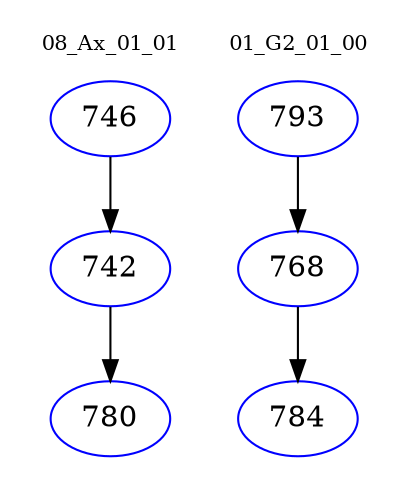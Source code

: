 digraph{
subgraph cluster_0 {
color = white
label = "08_Ax_01_01";
fontsize=10;
T0_746 [label="746", color="blue"]
T0_746 -> T0_742 [color="black"]
T0_742 [label="742", color="blue"]
T0_742 -> T0_780 [color="black"]
T0_780 [label="780", color="blue"]
}
subgraph cluster_1 {
color = white
label = "01_G2_01_00";
fontsize=10;
T1_793 [label="793", color="blue"]
T1_793 -> T1_768 [color="black"]
T1_768 [label="768", color="blue"]
T1_768 -> T1_784 [color="black"]
T1_784 [label="784", color="blue"]
}
}
